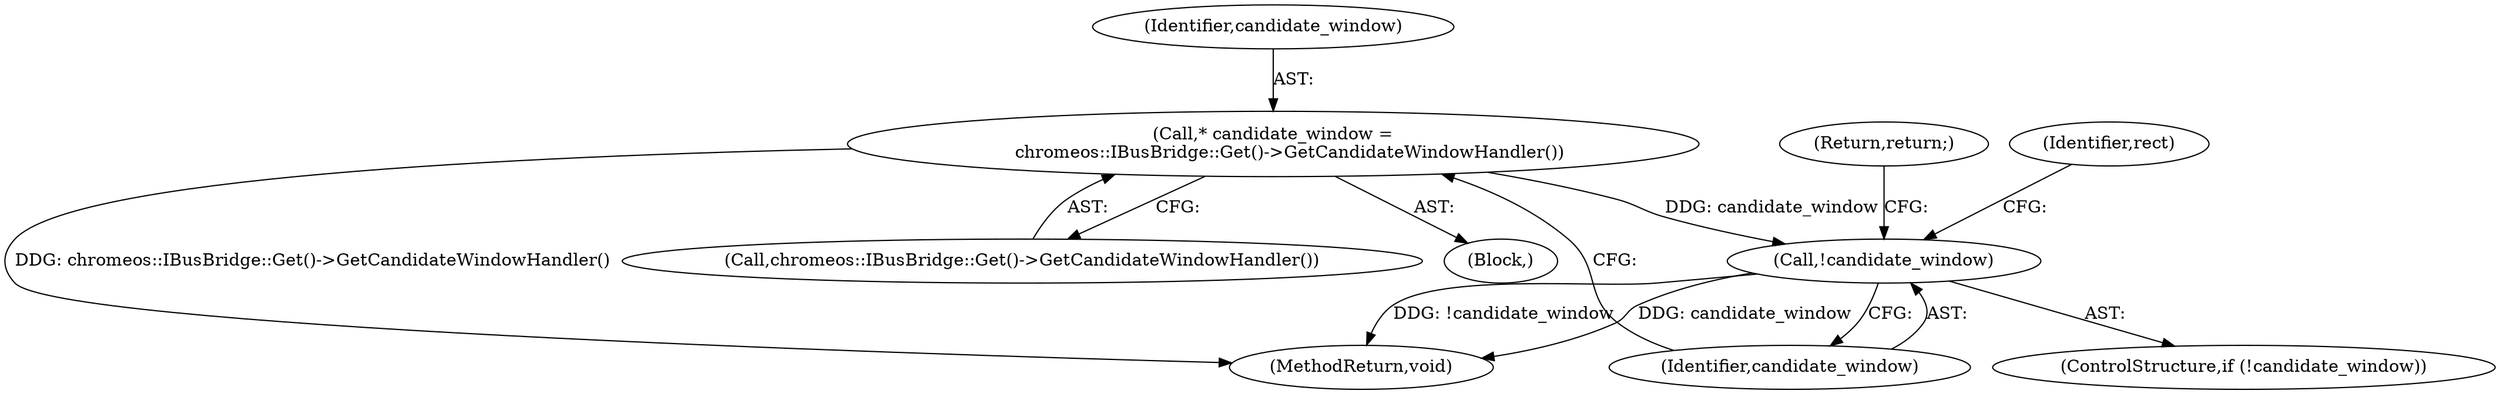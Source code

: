 digraph "1_Chrome_364fb6e517fc4fbc8196a4afba4f77b3d5300c3e_3@pointer" {
"1000130" [label="(Call,* candidate_window =\n      chromeos::IBusBridge::Get()->GetCandidateWindowHandler())"];
"1000134" [label="(Call,!candidate_window)"];
"1000134" [label="(Call,!candidate_window)"];
"1000136" [label="(Return,return;)"];
"1000131" [label="(Identifier,candidate_window)"];
"1000102" [label="(Block,)"];
"1000132" [label="(Call,chromeos::IBusBridge::Get()->GetCandidateWindowHandler())"];
"1000135" [label="(Identifier,candidate_window)"];
"1000200" [label="(MethodReturn,void)"];
"1000139" [label="(Identifier,rect)"];
"1000133" [label="(ControlStructure,if (!candidate_window))"];
"1000130" [label="(Call,* candidate_window =\n      chromeos::IBusBridge::Get()->GetCandidateWindowHandler())"];
"1000130" -> "1000102"  [label="AST: "];
"1000130" -> "1000132"  [label="CFG: "];
"1000131" -> "1000130"  [label="AST: "];
"1000132" -> "1000130"  [label="AST: "];
"1000135" -> "1000130"  [label="CFG: "];
"1000130" -> "1000200"  [label="DDG: chromeos::IBusBridge::Get()->GetCandidateWindowHandler()"];
"1000130" -> "1000134"  [label="DDG: candidate_window"];
"1000134" -> "1000133"  [label="AST: "];
"1000134" -> "1000135"  [label="CFG: "];
"1000135" -> "1000134"  [label="AST: "];
"1000136" -> "1000134"  [label="CFG: "];
"1000139" -> "1000134"  [label="CFG: "];
"1000134" -> "1000200"  [label="DDG: !candidate_window"];
"1000134" -> "1000200"  [label="DDG: candidate_window"];
}
